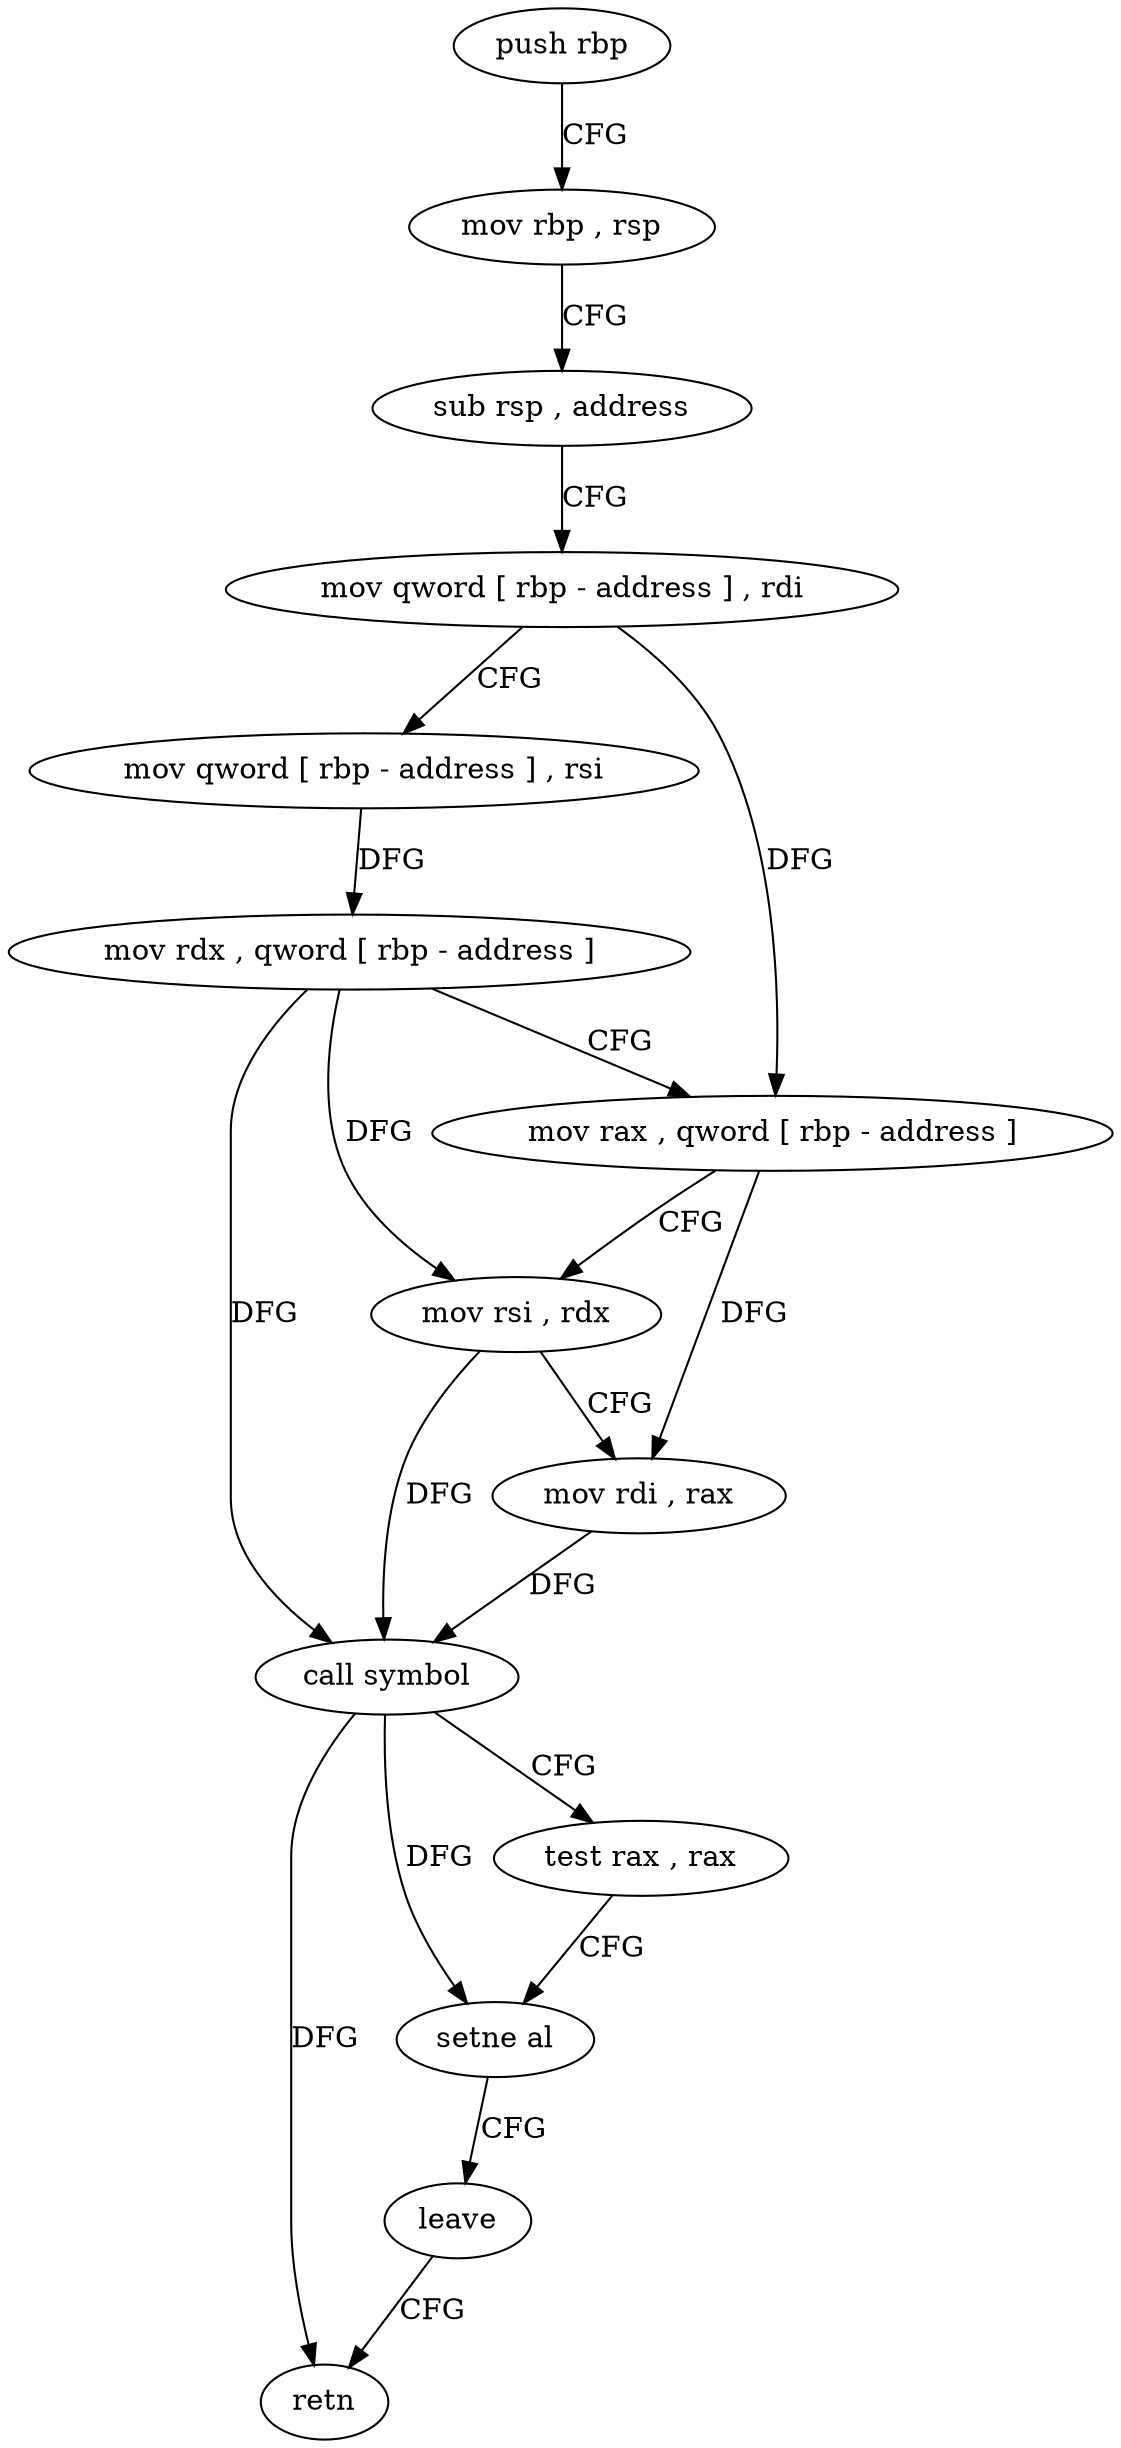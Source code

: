 digraph "func" {
"111225" [label = "push rbp" ]
"111226" [label = "mov rbp , rsp" ]
"111229" [label = "sub rsp , address" ]
"111233" [label = "mov qword [ rbp - address ] , rdi" ]
"111237" [label = "mov qword [ rbp - address ] , rsi" ]
"111241" [label = "mov rdx , qword [ rbp - address ]" ]
"111245" [label = "mov rax , qword [ rbp - address ]" ]
"111249" [label = "mov rsi , rdx" ]
"111252" [label = "mov rdi , rax" ]
"111255" [label = "call symbol" ]
"111260" [label = "test rax , rax" ]
"111263" [label = "setne al" ]
"111266" [label = "leave" ]
"111267" [label = "retn" ]
"111225" -> "111226" [ label = "CFG" ]
"111226" -> "111229" [ label = "CFG" ]
"111229" -> "111233" [ label = "CFG" ]
"111233" -> "111237" [ label = "CFG" ]
"111233" -> "111245" [ label = "DFG" ]
"111237" -> "111241" [ label = "DFG" ]
"111241" -> "111245" [ label = "CFG" ]
"111241" -> "111249" [ label = "DFG" ]
"111241" -> "111255" [ label = "DFG" ]
"111245" -> "111249" [ label = "CFG" ]
"111245" -> "111252" [ label = "DFG" ]
"111249" -> "111252" [ label = "CFG" ]
"111249" -> "111255" [ label = "DFG" ]
"111252" -> "111255" [ label = "DFG" ]
"111255" -> "111260" [ label = "CFG" ]
"111255" -> "111263" [ label = "DFG" ]
"111255" -> "111267" [ label = "DFG" ]
"111260" -> "111263" [ label = "CFG" ]
"111263" -> "111266" [ label = "CFG" ]
"111266" -> "111267" [ label = "CFG" ]
}
